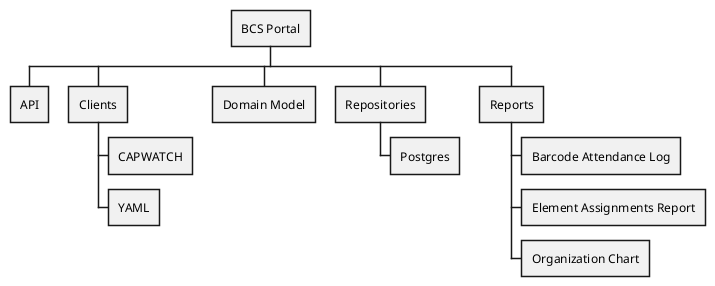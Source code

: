 @startwbs
'https://plantuml.com/wbs-diagram

* BCS Portal
** API
** Clients
*** CAPWATCH
*** YAML
** Domain Model
** Repositories
*** Postgres
** Reports
*** Barcode Attendance Log
*** Element Assignments Report
*** Organization Chart
@endwbs